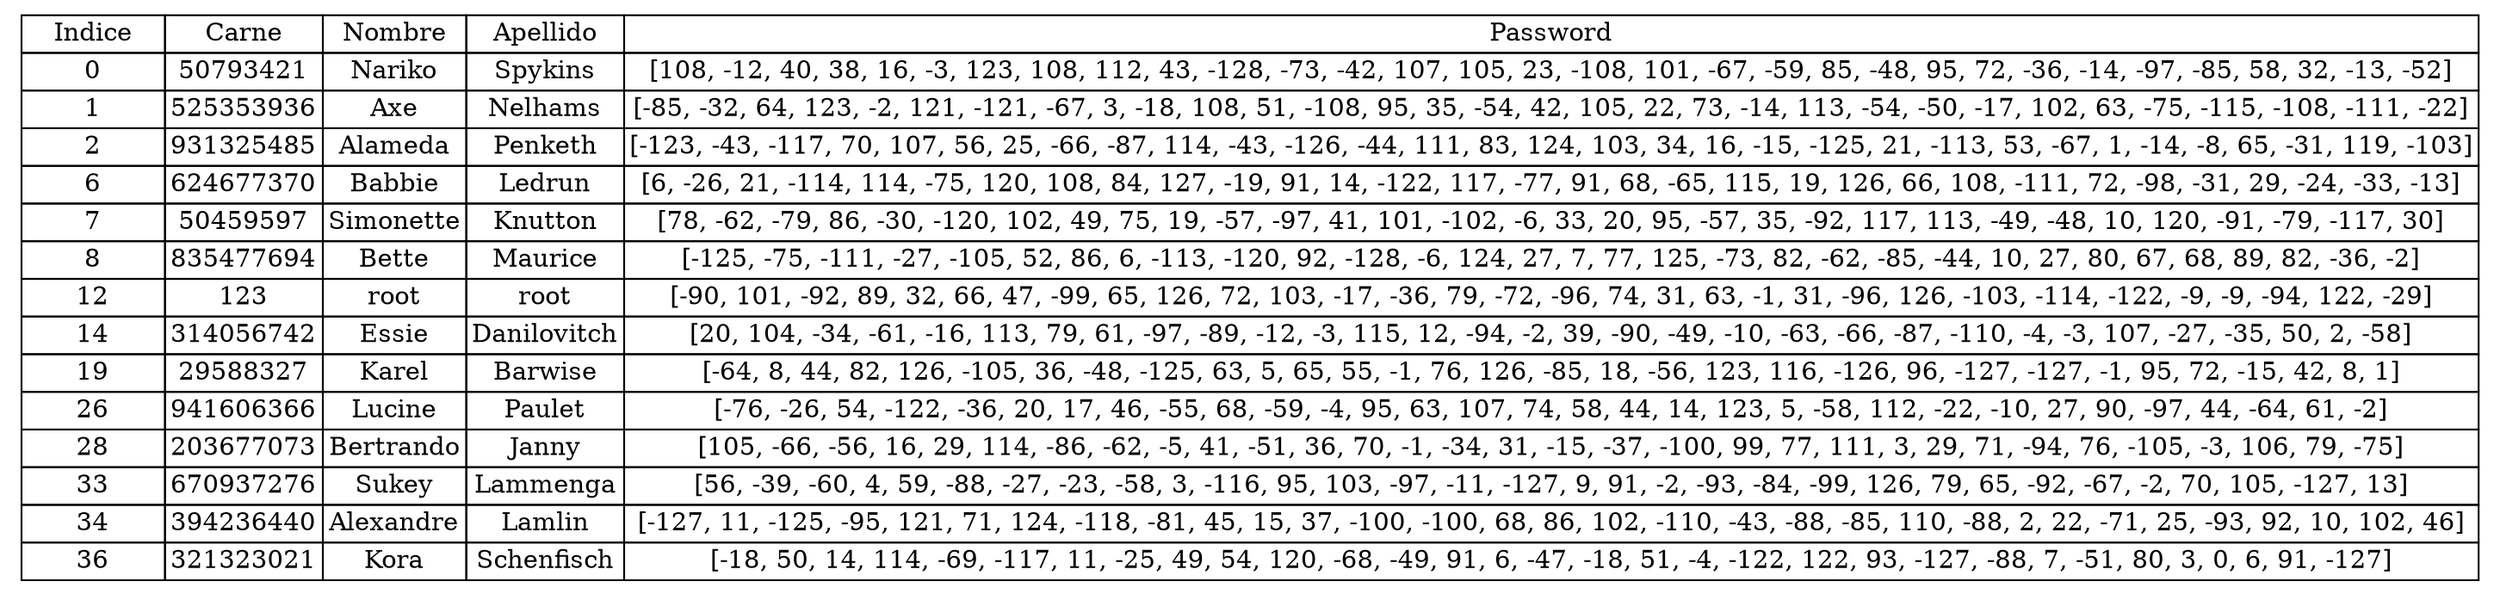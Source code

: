 digraph G
{
    rankdir = TB;
    dpi=300;
    
    node1
    [
        shape = none
        label = <<table border="0" cellspacing="0">
        <tr><td border="1" width="80">Indice</td>        <td border="1" width="80">Carne</td>        <td border="1" width="80">Nombre</td>        <td border="1" width="80">Apellido</td>        <td border="1" width="80">Password</td>        </tr>      <tr>
<td border="1" width="80">0</td>
      <td border="1" width="80">50793421</td>
      <td border="1" width="80">Nariko</td>
      <td border="1" width="80">Spykins</td>
      <td border="1" width="80">[108, -12, 40, 38, 16, -3, 123, 108, 112, 43, -128, -73, -42, 107, 105, 23, -108, 101, -67, -59, 85, -48, 95, 72, -36, -14, -97, -85, 58, 32, -13, -52]</td>
</tr>
      <tr>
<td border="1" width="80">1</td>
      <td border="1" width="80">525353936</td>
      <td border="1" width="80">Axe</td>
      <td border="1" width="80">Nelhams</td>
      <td border="1" width="80">[-85, -32, 64, 123, -2, 121, -121, -67, 3, -18, 108, 51, -108, 95, 35, -54, 42, 105, 22, 73, -14, 113, -54, -50, -17, 102, 63, -75, -115, -108, -111, -22]</td>
</tr>
      <tr>
<td border="1" width="80">2</td>
      <td border="1" width="80">931325485</td>
      <td border="1" width="80">Alameda</td>
      <td border="1" width="80">Penketh</td>
      <td border="1" width="80">[-123, -43, -117, 70, 107, 56, 25, -66, -87, 114, -43, -126, -44, 111, 83, 124, 103, 34, 16, -15, -125, 21, -113, 53, -67, 1, -14, -8, 65, -31, 119, -103]</td>
</tr>
      <tr>
<td border="1" width="80">6</td>
      <td border="1" width="80">624677370</td>
      <td border="1" width="80">Babbie</td>
      <td border="1" width="80">Ledrun</td>
      <td border="1" width="80">[6, -26, 21, -114, 114, -75, 120, 108, 84, 127, -19, 91, 14, -122, 117, -77, 91, 68, -65, 115, 19, 126, 66, 108, -111, 72, -98, -31, 29, -24, -33, -13]</td>
</tr>
      <tr>
<td border="1" width="80">7</td>
      <td border="1" width="80">50459597</td>
      <td border="1" width="80">Simonette</td>
      <td border="1" width="80">Knutton</td>
      <td border="1" width="80">[78, -62, -79, 86, -30, -120, 102, 49, 75, 19, -57, -97, 41, 101, -102, -6, 33, 20, 95, -57, 35, -92, 117, 113, -49, -48, 10, 120, -91, -79, -117, 30]</td>
</tr>
      <tr>
<td border="1" width="80">8</td>
      <td border="1" width="80">835477694</td>
      <td border="1" width="80">Bette</td>
      <td border="1" width="80">Maurice</td>
      <td border="1" width="80">[-125, -75, -111, -27, -105, 52, 86, 6, -113, -120, 92, -128, -6, 124, 27, 7, 77, 125, -73, 82, -62, -85, -44, 10, 27, 80, 67, 68, 89, 82, -36, -2]</td>
</tr>
      <tr>
<td border="1" width="80">12</td>
      <td border="1" width="80">123</td>
      <td border="1" width="80">root</td>
      <td border="1" width="80">root</td>
      <td border="1" width="80">[-90, 101, -92, 89, 32, 66, 47, -99, 65, 126, 72, 103, -17, -36, 79, -72, -96, 74, 31, 63, -1, 31, -96, 126, -103, -114, -122, -9, -9, -94, 122, -29]</td>
</tr>
      <tr>
<td border="1" width="80">14</td>
      <td border="1" width="80">314056742</td>
      <td border="1" width="80">Essie</td>
      <td border="1" width="80">Danilovitch</td>
      <td border="1" width="80">[20, 104, -34, -61, -16, 113, 79, 61, -97, -89, -12, -3, 115, 12, -94, -2, 39, -90, -49, -10, -63, -66, -87, -110, -4, -3, 107, -27, -35, 50, 2, -58]</td>
</tr>
      <tr>
<td border="1" width="80">19</td>
      <td border="1" width="80">29588327</td>
      <td border="1" width="80">Karel</td>
      <td border="1" width="80">Barwise</td>
      <td border="1" width="80">[-64, 8, 44, 82, 126, -105, 36, -48, -125, 63, 5, 65, 55, -1, 76, 126, -85, 18, -56, 123, 116, -126, 96, -127, -127, -1, 95, 72, -15, 42, 8, 1]</td>
</tr>
      <tr>
<td border="1" width="80">26</td>
      <td border="1" width="80">941606366</td>
      <td border="1" width="80">Lucine</td>
      <td border="1" width="80">Paulet</td>
      <td border="1" width="80">[-76, -26, 54, -122, -36, 20, 17, 46, -55, 68, -59, -4, 95, 63, 107, 74, 58, 44, 14, 123, 5, -58, 112, -22, -10, 27, 90, -97, 44, -64, 61, -2]</td>
</tr>
      <tr>
<td border="1" width="80">28</td>
      <td border="1" width="80">203677073</td>
      <td border="1" width="80">Bertrando</td>
      <td border="1" width="80">Janny</td>
      <td border="1" width="80">[105, -66, -56, 16, 29, 114, -86, -62, -5, 41, -51, 36, 70, -1, -34, 31, -15, -37, -100, 99, 77, 111, 3, 29, 71, -94, 76, -105, -3, 106, 79, -75]</td>
</tr>
      <tr>
<td border="1" width="80">33</td>
      <td border="1" width="80">670937276</td>
      <td border="1" width="80">Sukey</td>
      <td border="1" width="80">Lammenga</td>
      <td border="1" width="80">[56, -39, -60, 4, 59, -88, -27, -23, -58, 3, -116, 95, 103, -97, -11, -127, 9, 91, -2, -93, -84, -99, 126, 79, 65, -92, -67, -2, 70, 105, -127, 13]</td>
</tr>
      <tr>
<td border="1" width="80">34</td>
      <td border="1" width="80">394236440</td>
      <td border="1" width="80">Alexandre</td>
      <td border="1" width="80">Lamlin</td>
      <td border="1" width="80">[-127, 11, -125, -95, 121, 71, 124, -118, -81, 45, 15, 37, -100, -100, 68, 86, 102, -110, -43, -88, -85, 110, -88, 2, 22, -71, 25, -93, 92, 10, 102, 46]</td>
</tr>
      <tr>
<td border="1" width="80">36</td>
      <td border="1" width="80">321323021</td>
      <td border="1" width="80">Kora</td>
      <td border="1" width="80">Schenfisch</td>
      <td border="1" width="80">[-18, 50, 14, 114, -69, -117, 11, -25, 49, 54, 120, -68, -49, 91, 6, -47, -18, 51, -4, -122, 122, 93, -127, -88, 7, -51, 80, 3, 0, 6, 91, -127]</td>
</tr>
                </table>>
    ]
}